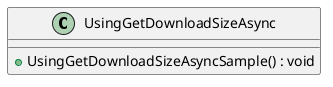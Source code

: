 @startuml
class UsingGetDownloadSizeAsync {
    + UsingGetDownloadSizeAsyncSample() : void
}
@enduml
